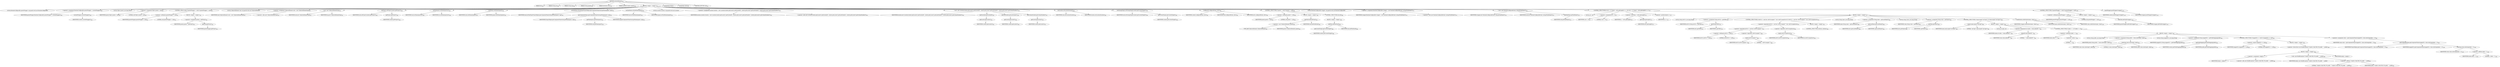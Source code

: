 digraph "onStartElement" {  
"1811" [label = <(METHOD,onStartElement)<SUB>934</SUB>> ]
"1812" [label = <(PARAM,this)<SUB>934</SUB>> ]
"1813" [label = <(PARAM,String uri)<SUB>934</SUB>> ]
"1814" [label = <(PARAM,String tag)<SUB>934</SUB>> ]
"1815" [label = <(PARAM,String qname)<SUB>934</SUB>> ]
"1816" [label = <(PARAM,Attributes attrs)<SUB>935</SUB>> ]
"1817" [label = <(PARAM,AntXMLContext context)<SUB>936</SUB>> ]
"1818" [label = <(BLOCK,&lt;empty&gt;,&lt;empty&gt;)<SUB>937</SUB>> ]
"1819" [label = <(LOCAL,RuntimeConfigurable parentWrapper: org.apache.tools.ant.RuntimeConfigurable)> ]
"1820" [label = <(&lt;operator&gt;.assignment,RuntimeConfigurable parentWrapper = currentWrapper())<SUB>938</SUB>> ]
"1821" [label = <(IDENTIFIER,parentWrapper,RuntimeConfigurable parentWrapper = currentWrapper())<SUB>938</SUB>> ]
"1822" [label = <(currentWrapper,currentWrapper())<SUB>938</SUB>> ]
"1823" [label = <(IDENTIFIER,context,currentWrapper())<SUB>938</SUB>> ]
"1824" [label = <(LOCAL,Object parent: java.lang.Object)> ]
"1825" [label = <(&lt;operator&gt;.assignment,Object parent = null)<SUB>939</SUB>> ]
"1826" [label = <(IDENTIFIER,parent,Object parent = null)<SUB>939</SUB>> ]
"1827" [label = <(LITERAL,null,Object parent = null)<SUB>939</SUB>> ]
"1828" [label = <(CONTROL_STRUCTURE,if (parentWrapper != null),if (parentWrapper != null))<SUB>941</SUB>> ]
"1829" [label = <(&lt;operator&gt;.notEquals,parentWrapper != null)<SUB>941</SUB>> ]
"1830" [label = <(IDENTIFIER,parentWrapper,parentWrapper != null)<SUB>941</SUB>> ]
"1831" [label = <(LITERAL,null,parentWrapper != null)<SUB>941</SUB>> ]
"1832" [label = <(BLOCK,&lt;empty&gt;,&lt;empty&gt;)<SUB>941</SUB>> ]
"1833" [label = <(&lt;operator&gt;.assignment,parent = getProxy())<SUB>942</SUB>> ]
"1834" [label = <(IDENTIFIER,parent,parent = getProxy())<SUB>942</SUB>> ]
"1835" [label = <(getProxy,getProxy())<SUB>942</SUB>> ]
"1836" [label = <(IDENTIFIER,parentWrapper,getProxy())<SUB>942</SUB>> ]
"130" [label = <(LOCAL,UnknownElement task: org.apache.tools.ant.UnknownElement)> ]
"1837" [label = <(&lt;operator&gt;.assignment,UnknownElement task = new UnknownElement(tag))<SUB>947</SUB>> ]
"1838" [label = <(IDENTIFIER,task,UnknownElement task = new UnknownElement(tag))<SUB>947</SUB>> ]
"1839" [label = <(&lt;operator&gt;.alloc,new UnknownElement(tag))<SUB>947</SUB>> ]
"1840" [label = <(&lt;init&gt;,new UnknownElement(tag))<SUB>947</SUB>> ]
"129" [label = <(IDENTIFIER,task,new UnknownElement(tag))<SUB>947</SUB>> ]
"1841" [label = <(IDENTIFIER,tag,new UnknownElement(tag))<SUB>947</SUB>> ]
"1842" [label = <(setProject,setProject(context.getProject()))<SUB>948</SUB>> ]
"1843" [label = <(IDENTIFIER,task,setProject(context.getProject()))<SUB>948</SUB>> ]
"1844" [label = <(getProject,getProject())<SUB>948</SUB>> ]
"1845" [label = <(IDENTIFIER,context,getProject())<SUB>948</SUB>> ]
"1846" [label = <(setNamespace,setNamespace(uri))<SUB>949</SUB>> ]
"1847" [label = <(IDENTIFIER,task,setNamespace(uri))<SUB>949</SUB>> ]
"1848" [label = <(IDENTIFIER,uri,setNamespace(uri))<SUB>949</SUB>> ]
"1849" [label = <(setQName,setQName(qname))<SUB>950</SUB>> ]
"1850" [label = <(IDENTIFIER,task,setQName(qname))<SUB>950</SUB>> ]
"1851" [label = <(IDENTIFIER,qname,setQName(qname))<SUB>950</SUB>> ]
"1852" [label = <(setTaskType,setTaskType(ProjectHelper.genComponentName(task.getNamespace(), tag)))<SUB>951</SUB>> ]
"1853" [label = <(IDENTIFIER,task,setTaskType(ProjectHelper.genComponentName(task.getNamespace(), tag)))<SUB>951</SUB>> ]
"1854" [label = <(genComponentName,genComponentName(task.getNamespace(), tag))<SUB>952</SUB>> ]
"1855" [label = <(IDENTIFIER,ProjectHelper,genComponentName(task.getNamespace(), tag))<SUB>952</SUB>> ]
"1856" [label = <(getNamespace,getNamespace())<SUB>952</SUB>> ]
"1857" [label = <(IDENTIFIER,task,getNamespace())<SUB>952</SUB>> ]
"1858" [label = <(IDENTIFIER,tag,genComponentName(task.getNamespace(), tag))<SUB>952</SUB>> ]
"1859" [label = <(setTaskName,setTaskName(qname))<SUB>953</SUB>> ]
"1860" [label = <(IDENTIFIER,task,setTaskName(qname))<SUB>953</SUB>> ]
"1861" [label = <(IDENTIFIER,qname,setTaskName(qname))<SUB>953</SUB>> ]
"132" [label = <(LOCAL,Location location: org.apache.tools.ant.Location)> ]
"1862" [label = <(&lt;operator&gt;.assignment,Location location = new Location(context.getLocator().getSystemId(), context.getLocator().getLineNumber(), context.getLocator().getColumnNumber()))<SUB>955</SUB>> ]
"1863" [label = <(IDENTIFIER,location,Location location = new Location(context.getLocator().getSystemId(), context.getLocator().getLineNumber(), context.getLocator().getColumnNumber()))<SUB>955</SUB>> ]
"1864" [label = <(&lt;operator&gt;.alloc,new Location(context.getLocator().getSystemId(), context.getLocator().getLineNumber(), context.getLocator().getColumnNumber()))<SUB>955</SUB>> ]
"1865" [label = <(&lt;init&gt;,new Location(context.getLocator().getSystemId(), context.getLocator().getLineNumber(), context.getLocator().getColumnNumber()))<SUB>955</SUB>> ]
"131" [label = <(IDENTIFIER,location,new Location(context.getLocator().getSystemId(), context.getLocator().getLineNumber(), context.getLocator().getColumnNumber()))<SUB>955</SUB>> ]
"1866" [label = <(getSystemId,getSystemId())<SUB>955</SUB>> ]
"1867" [label = <(getLocator,getLocator())<SUB>955</SUB>> ]
"1868" [label = <(IDENTIFIER,context,getLocator())<SUB>955</SUB>> ]
"1869" [label = <(getLineNumber,getLineNumber())<SUB>956</SUB>> ]
"1870" [label = <(getLocator,getLocator())<SUB>956</SUB>> ]
"1871" [label = <(IDENTIFIER,context,getLocator())<SUB>956</SUB>> ]
"1872" [label = <(getColumnNumber,getColumnNumber())<SUB>957</SUB>> ]
"1873" [label = <(getLocator,getLocator())<SUB>957</SUB>> ]
"1874" [label = <(IDENTIFIER,context,getLocator())<SUB>957</SUB>> ]
"1875" [label = <(setLocation,setLocation(location))<SUB>958</SUB>> ]
"1876" [label = <(IDENTIFIER,task,setLocation(location))<SUB>958</SUB>> ]
"1877" [label = <(IDENTIFIER,location,setLocation(location))<SUB>958</SUB>> ]
"1878" [label = <(setOwningTarget,setOwningTarget(context.getCurrentTarget()))<SUB>959</SUB>> ]
"1879" [label = <(IDENTIFIER,task,setOwningTarget(context.getCurrentTarget()))<SUB>959</SUB>> ]
"1880" [label = <(getCurrentTarget,getCurrentTarget())<SUB>959</SUB>> ]
"1881" [label = <(IDENTIFIER,context,getCurrentTarget())<SUB>959</SUB>> ]
"1882" [label = <(configureId,configureId(task, attrs))<SUB>961</SUB>> ]
"1883" [label = <(IDENTIFIER,context,configureId(task, attrs))<SUB>961</SUB>> ]
"1884" [label = <(IDENTIFIER,task,configureId(task, attrs))<SUB>961</SUB>> ]
"1885" [label = <(IDENTIFIER,attrs,configureId(task, attrs))<SUB>961</SUB>> ]
"1886" [label = <(CONTROL_STRUCTURE,if (parent != null),if (parent != null))<SUB>963</SUB>> ]
"1887" [label = <(&lt;operator&gt;.notEquals,parent != null)<SUB>963</SUB>> ]
"1888" [label = <(IDENTIFIER,parent,parent != null)<SUB>963</SUB>> ]
"1889" [label = <(LITERAL,null,parent != null)<SUB>963</SUB>> ]
"1890" [label = <(BLOCK,&lt;empty&gt;,&lt;empty&gt;)<SUB>963</SUB>> ]
"1891" [label = <(addChild,addChild(task))<SUB>965</SUB>> ]
"1892" [label = <(&lt;operator&gt;.cast,(UnknownElement) parent)<SUB>965</SUB>> ]
"1893" [label = <(TYPE_REF,UnknownElement,UnknownElement)<SUB>965</SUB>> ]
"1894" [label = <(IDENTIFIER,parent,(UnknownElement) parent)<SUB>965</SUB>> ]
"1895" [label = <(IDENTIFIER,task,addChild(task))<SUB>965</SUB>> ]
"1896" [label = <(CONTROL_STRUCTURE,else,else)<SUB>966</SUB>> ]
"1897" [label = <(BLOCK,&lt;empty&gt;,&lt;empty&gt;)<SUB>966</SUB>> ]
"1898" [label = <(addTask,addTask(task))<SUB>968</SUB>> ]
"1899" [label = <(getCurrentTarget,getCurrentTarget())<SUB>968</SUB>> ]
"1900" [label = <(IDENTIFIER,context,getCurrentTarget())<SUB>968</SUB>> ]
"1901" [label = <(IDENTIFIER,task,addTask(task))<SUB>968</SUB>> ]
"134" [label = <(LOCAL,RuntimeConfigurable wrapper: org.apache.tools.ant.RuntimeConfigurable)> ]
"1902" [label = <(&lt;operator&gt;.assignment,RuntimeConfigurable wrapper = new RuntimeConfigurable(task, task.getTaskName()))<SUB>974</SUB>> ]
"1903" [label = <(IDENTIFIER,wrapper,RuntimeConfigurable wrapper = new RuntimeConfigurable(task, task.getTaskName()))<SUB>974</SUB>> ]
"1904" [label = <(&lt;operator&gt;.alloc,new RuntimeConfigurable(task, task.getTaskName()))<SUB>975</SUB>> ]
"1905" [label = <(&lt;init&gt;,new RuntimeConfigurable(task, task.getTaskName()))<SUB>975</SUB>> ]
"133" [label = <(IDENTIFIER,wrapper,new RuntimeConfigurable(task, task.getTaskName()))<SUB>974</SUB>> ]
"1906" [label = <(IDENTIFIER,task,new RuntimeConfigurable(task, task.getTaskName()))<SUB>975</SUB>> ]
"1907" [label = <(getTaskName,getTaskName())<SUB>975</SUB>> ]
"1908" [label = <(IDENTIFIER,task,getTaskName())<SUB>975</SUB>> ]
"1909" [label = <(CONTROL_STRUCTURE,for (int i = 0; Some(i &lt; attrs.getLength()); i++),for (int i = 0; Some(i &lt; attrs.getLength()); i++))<SUB>977</SUB>> ]
"1910" [label = <(LOCAL,int i: int)> ]
"1911" [label = <(&lt;operator&gt;.assignment,int i = 0)<SUB>977</SUB>> ]
"1912" [label = <(IDENTIFIER,i,int i = 0)<SUB>977</SUB>> ]
"1913" [label = <(LITERAL,0,int i = 0)<SUB>977</SUB>> ]
"1914" [label = <(&lt;operator&gt;.lessThan,i &lt; attrs.getLength())<SUB>977</SUB>> ]
"1915" [label = <(IDENTIFIER,i,i &lt; attrs.getLength())<SUB>977</SUB>> ]
"1916" [label = <(getLength,getLength())<SUB>977</SUB>> ]
"1917" [label = <(IDENTIFIER,attrs,getLength())<SUB>977</SUB>> ]
"1918" [label = <(&lt;operator&gt;.postIncrement,i++)<SUB>977</SUB>> ]
"1919" [label = <(IDENTIFIER,i,i++)<SUB>977</SUB>> ]
"1920" [label = <(BLOCK,&lt;empty&gt;,&lt;empty&gt;)<SUB>977</SUB>> ]
"1921" [label = <(LOCAL,String attrUri: java.lang.String)> ]
"1922" [label = <(&lt;operator&gt;.assignment,String attrUri = getURI(i))<SUB>978</SUB>> ]
"1923" [label = <(IDENTIFIER,attrUri,String attrUri = getURI(i))<SUB>978</SUB>> ]
"1924" [label = <(getURI,getURI(i))<SUB>978</SUB>> ]
"1925" [label = <(IDENTIFIER,attrs,getURI(i))<SUB>978</SUB>> ]
"1926" [label = <(IDENTIFIER,i,getURI(i))<SUB>978</SUB>> ]
"1927" [label = <(CONTROL_STRUCTURE,if (attrUri != null &amp;&amp; !attrUri.equals(&quot;&quot;) &amp;&amp; !attrUri.equals(uri)),if (attrUri != null &amp;&amp; !attrUri.equals(&quot;&quot;) &amp;&amp; !attrUri.equals(uri)))<SUB>979</SUB>> ]
"1928" [label = <(&lt;operator&gt;.logicalAnd,attrUri != null &amp;&amp; !attrUri.equals(&quot;&quot;) &amp;&amp; !attrUri.equals(uri))<SUB>979</SUB>> ]
"1929" [label = <(&lt;operator&gt;.logicalAnd,attrUri != null &amp;&amp; !attrUri.equals(&quot;&quot;))<SUB>979</SUB>> ]
"1930" [label = <(&lt;operator&gt;.notEquals,attrUri != null)<SUB>979</SUB>> ]
"1931" [label = <(IDENTIFIER,attrUri,attrUri != null)<SUB>979</SUB>> ]
"1932" [label = <(LITERAL,null,attrUri != null)<SUB>979</SUB>> ]
"1933" [label = <(&lt;operator&gt;.logicalNot,!attrUri.equals(&quot;&quot;))<SUB>980</SUB>> ]
"1934" [label = <(equals,attrUri.equals(&quot;&quot;))<SUB>980</SUB>> ]
"1935" [label = <(IDENTIFIER,attrUri,attrUri.equals(&quot;&quot;))<SUB>980</SUB>> ]
"1936" [label = <(LITERAL,&quot;&quot;,attrUri.equals(&quot;&quot;))<SUB>980</SUB>> ]
"1937" [label = <(&lt;operator&gt;.logicalNot,!attrUri.equals(uri))<SUB>981</SUB>> ]
"1938" [label = <(equals,attrUri.equals(uri))<SUB>981</SUB>> ]
"1939" [label = <(IDENTIFIER,attrUri,attrUri.equals(uri))<SUB>981</SUB>> ]
"1940" [label = <(IDENTIFIER,uri,attrUri.equals(uri))<SUB>981</SUB>> ]
"1941" [label = <(BLOCK,&lt;empty&gt;,&lt;empty&gt;)<SUB>981</SUB>> ]
"1942" [label = <(CONTROL_STRUCTURE,continue;,continue;)<SUB>982</SUB>> ]
"1943" [label = <(LOCAL,String name: java.lang.String)> ]
"1944" [label = <(&lt;operator&gt;.assignment,String name = getLocalName(i))<SUB>984</SUB>> ]
"1945" [label = <(IDENTIFIER,name,String name = getLocalName(i))<SUB>984</SUB>> ]
"1946" [label = <(getLocalName,getLocalName(i))<SUB>984</SUB>> ]
"1947" [label = <(IDENTIFIER,attrs,getLocalName(i))<SUB>984</SUB>> ]
"1948" [label = <(IDENTIFIER,i,getLocalName(i))<SUB>984</SUB>> ]
"1949" [label = <(LOCAL,String value: java.lang.String)> ]
"1950" [label = <(&lt;operator&gt;.assignment,String value = getValue(i))<SUB>985</SUB>> ]
"1951" [label = <(IDENTIFIER,value,String value = getValue(i))<SUB>985</SUB>> ]
"1952" [label = <(getValue,getValue(i))<SUB>985</SUB>> ]
"1953" [label = <(IDENTIFIER,attrs,getValue(i))<SUB>985</SUB>> ]
"1954" [label = <(IDENTIFIER,i,getValue(i))<SUB>985</SUB>> ]
"1955" [label = <(CONTROL_STRUCTURE,if (name.equals(&quot;ant-type&quot;)),if (name.equals(&quot;ant-type&quot;)))<SUB>990</SUB>> ]
"1956" [label = <(equals,name.equals(&quot;ant-type&quot;))<SUB>990</SUB>> ]
"1957" [label = <(IDENTIFIER,name,name.equals(&quot;ant-type&quot;))<SUB>990</SUB>> ]
"1958" [label = <(LITERAL,&quot;ant-type&quot;,name.equals(&quot;ant-type&quot;))<SUB>990</SUB>> ]
"1959" [label = <(BLOCK,&lt;empty&gt;,&lt;empty&gt;)<SUB>990</SUB>> ]
"1960" [label = <(LOCAL,int index: int)> ]
"1961" [label = <(&lt;operator&gt;.assignment,int index = value.indexOf(&quot;:&quot;))<SUB>991</SUB>> ]
"1962" [label = <(IDENTIFIER,index,int index = value.indexOf(&quot;:&quot;))<SUB>991</SUB>> ]
"1963" [label = <(indexOf,value.indexOf(&quot;:&quot;))<SUB>991</SUB>> ]
"1964" [label = <(IDENTIFIER,value,value.indexOf(&quot;:&quot;))<SUB>991</SUB>> ]
"1965" [label = <(LITERAL,&quot;:&quot;,value.indexOf(&quot;:&quot;))<SUB>991</SUB>> ]
"1966" [label = <(CONTROL_STRUCTURE,if (index != -1),if (index != -1))<SUB>992</SUB>> ]
"1967" [label = <(&lt;operator&gt;.notEquals,index != -1)<SUB>992</SUB>> ]
"1968" [label = <(IDENTIFIER,index,index != -1)<SUB>992</SUB>> ]
"1969" [label = <(&lt;operator&gt;.minus,-1)<SUB>992</SUB>> ]
"1970" [label = <(LITERAL,1,-1)<SUB>992</SUB>> ]
"1971" [label = <(BLOCK,&lt;empty&gt;,&lt;empty&gt;)<SUB>992</SUB>> ]
"1972" [label = <(LOCAL,String prefix: java.lang.String)> ]
"1973" [label = <(&lt;operator&gt;.assignment,String prefix = value.substring(0, index))<SUB>993</SUB>> ]
"1974" [label = <(IDENTIFIER,prefix,String prefix = value.substring(0, index))<SUB>993</SUB>> ]
"1975" [label = <(substring,value.substring(0, index))<SUB>993</SUB>> ]
"1976" [label = <(IDENTIFIER,value,value.substring(0, index))<SUB>993</SUB>> ]
"1977" [label = <(LITERAL,0,value.substring(0, index))<SUB>993</SUB>> ]
"1978" [label = <(IDENTIFIER,index,value.substring(0, index))<SUB>993</SUB>> ]
"1979" [label = <(LOCAL,String mappedUri: java.lang.String)> ]
"1980" [label = <(&lt;operator&gt;.assignment,String mappedUri = getPrefixMapping(prefix))<SUB>994</SUB>> ]
"1981" [label = <(IDENTIFIER,mappedUri,String mappedUri = getPrefixMapping(prefix))<SUB>994</SUB>> ]
"1982" [label = <(getPrefixMapping,getPrefixMapping(prefix))<SUB>994</SUB>> ]
"1983" [label = <(IDENTIFIER,context,getPrefixMapping(prefix))<SUB>994</SUB>> ]
"1984" [label = <(IDENTIFIER,prefix,getPrefixMapping(prefix))<SUB>994</SUB>> ]
"1985" [label = <(CONTROL_STRUCTURE,if (mappedUri == null),if (mappedUri == null))<SUB>995</SUB>> ]
"1986" [label = <(&lt;operator&gt;.equals,mappedUri == null)<SUB>995</SUB>> ]
"1987" [label = <(IDENTIFIER,mappedUri,mappedUri == null)<SUB>995</SUB>> ]
"1988" [label = <(LITERAL,null,mappedUri == null)<SUB>995</SUB>> ]
"1989" [label = <(BLOCK,&lt;empty&gt;,&lt;empty&gt;)<SUB>995</SUB>> ]
"1990" [label = <(&lt;operator&gt;.throw,throw new BuildException(&quot;Unable to find XML NS prefix &quot; + prefix);)<SUB>996</SUB>> ]
"1991" [label = <(BLOCK,&lt;empty&gt;,&lt;empty&gt;)<SUB>996</SUB>> ]
"1992" [label = <(&lt;operator&gt;.assignment,&lt;empty&gt;)> ]
"1993" [label = <(IDENTIFIER,$obj41,&lt;empty&gt;)> ]
"1994" [label = <(&lt;operator&gt;.alloc,new BuildException(&quot;Unable to find XML NS prefix &quot; + prefix))<SUB>996</SUB>> ]
"1995" [label = <(&lt;init&gt;,new BuildException(&quot;Unable to find XML NS prefix &quot; + prefix))<SUB>996</SUB>> ]
"1996" [label = <(IDENTIFIER,$obj41,new BuildException(&quot;Unable to find XML NS prefix &quot; + prefix))> ]
"1997" [label = <(&lt;operator&gt;.addition,&quot;Unable to find XML NS prefix &quot; + prefix)<SUB>997</SUB>> ]
"1998" [label = <(LITERAL,&quot;Unable to find XML NS prefix &quot;,&quot;Unable to find XML NS prefix &quot; + prefix)<SUB>997</SUB>> ]
"1999" [label = <(IDENTIFIER,prefix,&quot;Unable to find XML NS prefix &quot; + prefix)<SUB>997</SUB>> ]
"2000" [label = <(IDENTIFIER,$obj41,&lt;empty&gt;)> ]
"2001" [label = <(&lt;operator&gt;.assignment,value = genComponentName(mappedUri, value.substring(index + 1)))<SUB>999</SUB>> ]
"2002" [label = <(IDENTIFIER,value,value = genComponentName(mappedUri, value.substring(index + 1)))<SUB>999</SUB>> ]
"2003" [label = <(genComponentName,genComponentName(mappedUri, value.substring(index + 1)))<SUB>999</SUB>> ]
"2004" [label = <(IDENTIFIER,ProjectHelper,genComponentName(mappedUri, value.substring(index + 1)))<SUB>999</SUB>> ]
"2005" [label = <(IDENTIFIER,mappedUri,genComponentName(mappedUri, value.substring(index + 1)))<SUB>1000</SUB>> ]
"2006" [label = <(substring,value.substring(index + 1))<SUB>1000</SUB>> ]
"2007" [label = <(IDENTIFIER,value,value.substring(index + 1))<SUB>1000</SUB>> ]
"2008" [label = <(&lt;operator&gt;.addition,index + 1)<SUB>1000</SUB>> ]
"2009" [label = <(IDENTIFIER,index,index + 1)<SUB>1000</SUB>> ]
"2010" [label = <(LITERAL,1,index + 1)<SUB>1000</SUB>> ]
"2011" [label = <(setAttribute,setAttribute(name, value))<SUB>1003</SUB>> ]
"2012" [label = <(IDENTIFIER,wrapper,setAttribute(name, value))<SUB>1003</SUB>> ]
"2013" [label = <(IDENTIFIER,name,setAttribute(name, value))<SUB>1003</SUB>> ]
"2014" [label = <(IDENTIFIER,value,setAttribute(name, value))<SUB>1003</SUB>> ]
"2015" [label = <(CONTROL_STRUCTURE,if (parentWrapper != null),if (parentWrapper != null))<SUB>1006</SUB>> ]
"2016" [label = <(&lt;operator&gt;.notEquals,parentWrapper != null)<SUB>1006</SUB>> ]
"2017" [label = <(IDENTIFIER,parentWrapper,parentWrapper != null)<SUB>1006</SUB>> ]
"2018" [label = <(LITERAL,null,parentWrapper != null)<SUB>1006</SUB>> ]
"2019" [label = <(BLOCK,&lt;empty&gt;,&lt;empty&gt;)<SUB>1006</SUB>> ]
"2020" [label = <(addChild,addChild(wrapper))<SUB>1007</SUB>> ]
"2021" [label = <(IDENTIFIER,parentWrapper,addChild(wrapper))<SUB>1007</SUB>> ]
"2022" [label = <(IDENTIFIER,wrapper,addChild(wrapper))<SUB>1007</SUB>> ]
"2023" [label = <(pushWrapper,pushWrapper(wrapper))<SUB>1010</SUB>> ]
"2024" [label = <(IDENTIFIER,context,pushWrapper(wrapper))<SUB>1010</SUB>> ]
"2025" [label = <(IDENTIFIER,wrapper,pushWrapper(wrapper))<SUB>1010</SUB>> ]
"2026" [label = <(MODIFIER,PUBLIC)> ]
"2027" [label = <(MODIFIER,VIRTUAL)> ]
"2028" [label = <(METHOD_RETURN,void)<SUB>934</SUB>> ]
  "1811" -> "1812" 
  "1811" -> "1813" 
  "1811" -> "1814" 
  "1811" -> "1815" 
  "1811" -> "1816" 
  "1811" -> "1817" 
  "1811" -> "1818" 
  "1811" -> "2026" 
  "1811" -> "2027" 
  "1811" -> "2028" 
  "1818" -> "1819" 
  "1818" -> "1820" 
  "1818" -> "1824" 
  "1818" -> "1825" 
  "1818" -> "1828" 
  "1818" -> "130" 
  "1818" -> "1837" 
  "1818" -> "1840" 
  "1818" -> "1842" 
  "1818" -> "1846" 
  "1818" -> "1849" 
  "1818" -> "1852" 
  "1818" -> "1859" 
  "1818" -> "132" 
  "1818" -> "1862" 
  "1818" -> "1865" 
  "1818" -> "1875" 
  "1818" -> "1878" 
  "1818" -> "1882" 
  "1818" -> "1886" 
  "1818" -> "134" 
  "1818" -> "1902" 
  "1818" -> "1905" 
  "1818" -> "1909" 
  "1818" -> "2015" 
  "1818" -> "2023" 
  "1820" -> "1821" 
  "1820" -> "1822" 
  "1822" -> "1823" 
  "1825" -> "1826" 
  "1825" -> "1827" 
  "1828" -> "1829" 
  "1828" -> "1832" 
  "1829" -> "1830" 
  "1829" -> "1831" 
  "1832" -> "1833" 
  "1833" -> "1834" 
  "1833" -> "1835" 
  "1835" -> "1836" 
  "1837" -> "1838" 
  "1837" -> "1839" 
  "1840" -> "129" 
  "1840" -> "1841" 
  "1842" -> "1843" 
  "1842" -> "1844" 
  "1844" -> "1845" 
  "1846" -> "1847" 
  "1846" -> "1848" 
  "1849" -> "1850" 
  "1849" -> "1851" 
  "1852" -> "1853" 
  "1852" -> "1854" 
  "1854" -> "1855" 
  "1854" -> "1856" 
  "1854" -> "1858" 
  "1856" -> "1857" 
  "1859" -> "1860" 
  "1859" -> "1861" 
  "1862" -> "1863" 
  "1862" -> "1864" 
  "1865" -> "131" 
  "1865" -> "1866" 
  "1865" -> "1869" 
  "1865" -> "1872" 
  "1866" -> "1867" 
  "1867" -> "1868" 
  "1869" -> "1870" 
  "1870" -> "1871" 
  "1872" -> "1873" 
  "1873" -> "1874" 
  "1875" -> "1876" 
  "1875" -> "1877" 
  "1878" -> "1879" 
  "1878" -> "1880" 
  "1880" -> "1881" 
  "1882" -> "1883" 
  "1882" -> "1884" 
  "1882" -> "1885" 
  "1886" -> "1887" 
  "1886" -> "1890" 
  "1886" -> "1896" 
  "1887" -> "1888" 
  "1887" -> "1889" 
  "1890" -> "1891" 
  "1891" -> "1892" 
  "1891" -> "1895" 
  "1892" -> "1893" 
  "1892" -> "1894" 
  "1896" -> "1897" 
  "1897" -> "1898" 
  "1898" -> "1899" 
  "1898" -> "1901" 
  "1899" -> "1900" 
  "1902" -> "1903" 
  "1902" -> "1904" 
  "1905" -> "133" 
  "1905" -> "1906" 
  "1905" -> "1907" 
  "1907" -> "1908" 
  "1909" -> "1910" 
  "1909" -> "1911" 
  "1909" -> "1914" 
  "1909" -> "1918" 
  "1909" -> "1920" 
  "1911" -> "1912" 
  "1911" -> "1913" 
  "1914" -> "1915" 
  "1914" -> "1916" 
  "1916" -> "1917" 
  "1918" -> "1919" 
  "1920" -> "1921" 
  "1920" -> "1922" 
  "1920" -> "1927" 
  "1920" -> "1943" 
  "1920" -> "1944" 
  "1920" -> "1949" 
  "1920" -> "1950" 
  "1920" -> "1955" 
  "1920" -> "2011" 
  "1922" -> "1923" 
  "1922" -> "1924" 
  "1924" -> "1925" 
  "1924" -> "1926" 
  "1927" -> "1928" 
  "1927" -> "1941" 
  "1928" -> "1929" 
  "1928" -> "1937" 
  "1929" -> "1930" 
  "1929" -> "1933" 
  "1930" -> "1931" 
  "1930" -> "1932" 
  "1933" -> "1934" 
  "1934" -> "1935" 
  "1934" -> "1936" 
  "1937" -> "1938" 
  "1938" -> "1939" 
  "1938" -> "1940" 
  "1941" -> "1942" 
  "1944" -> "1945" 
  "1944" -> "1946" 
  "1946" -> "1947" 
  "1946" -> "1948" 
  "1950" -> "1951" 
  "1950" -> "1952" 
  "1952" -> "1953" 
  "1952" -> "1954" 
  "1955" -> "1956" 
  "1955" -> "1959" 
  "1956" -> "1957" 
  "1956" -> "1958" 
  "1959" -> "1960" 
  "1959" -> "1961" 
  "1959" -> "1966" 
  "1961" -> "1962" 
  "1961" -> "1963" 
  "1963" -> "1964" 
  "1963" -> "1965" 
  "1966" -> "1967" 
  "1966" -> "1971" 
  "1967" -> "1968" 
  "1967" -> "1969" 
  "1969" -> "1970" 
  "1971" -> "1972" 
  "1971" -> "1973" 
  "1971" -> "1979" 
  "1971" -> "1980" 
  "1971" -> "1985" 
  "1971" -> "2001" 
  "1973" -> "1974" 
  "1973" -> "1975" 
  "1975" -> "1976" 
  "1975" -> "1977" 
  "1975" -> "1978" 
  "1980" -> "1981" 
  "1980" -> "1982" 
  "1982" -> "1983" 
  "1982" -> "1984" 
  "1985" -> "1986" 
  "1985" -> "1989" 
  "1986" -> "1987" 
  "1986" -> "1988" 
  "1989" -> "1990" 
  "1990" -> "1991" 
  "1991" -> "1992" 
  "1991" -> "1995" 
  "1991" -> "2000" 
  "1992" -> "1993" 
  "1992" -> "1994" 
  "1995" -> "1996" 
  "1995" -> "1997" 
  "1997" -> "1998" 
  "1997" -> "1999" 
  "2001" -> "2002" 
  "2001" -> "2003" 
  "2003" -> "2004" 
  "2003" -> "2005" 
  "2003" -> "2006" 
  "2006" -> "2007" 
  "2006" -> "2008" 
  "2008" -> "2009" 
  "2008" -> "2010" 
  "2011" -> "2012" 
  "2011" -> "2013" 
  "2011" -> "2014" 
  "2015" -> "2016" 
  "2015" -> "2019" 
  "2016" -> "2017" 
  "2016" -> "2018" 
  "2019" -> "2020" 
  "2020" -> "2021" 
  "2020" -> "2022" 
  "2023" -> "2024" 
  "2023" -> "2025" 
}
